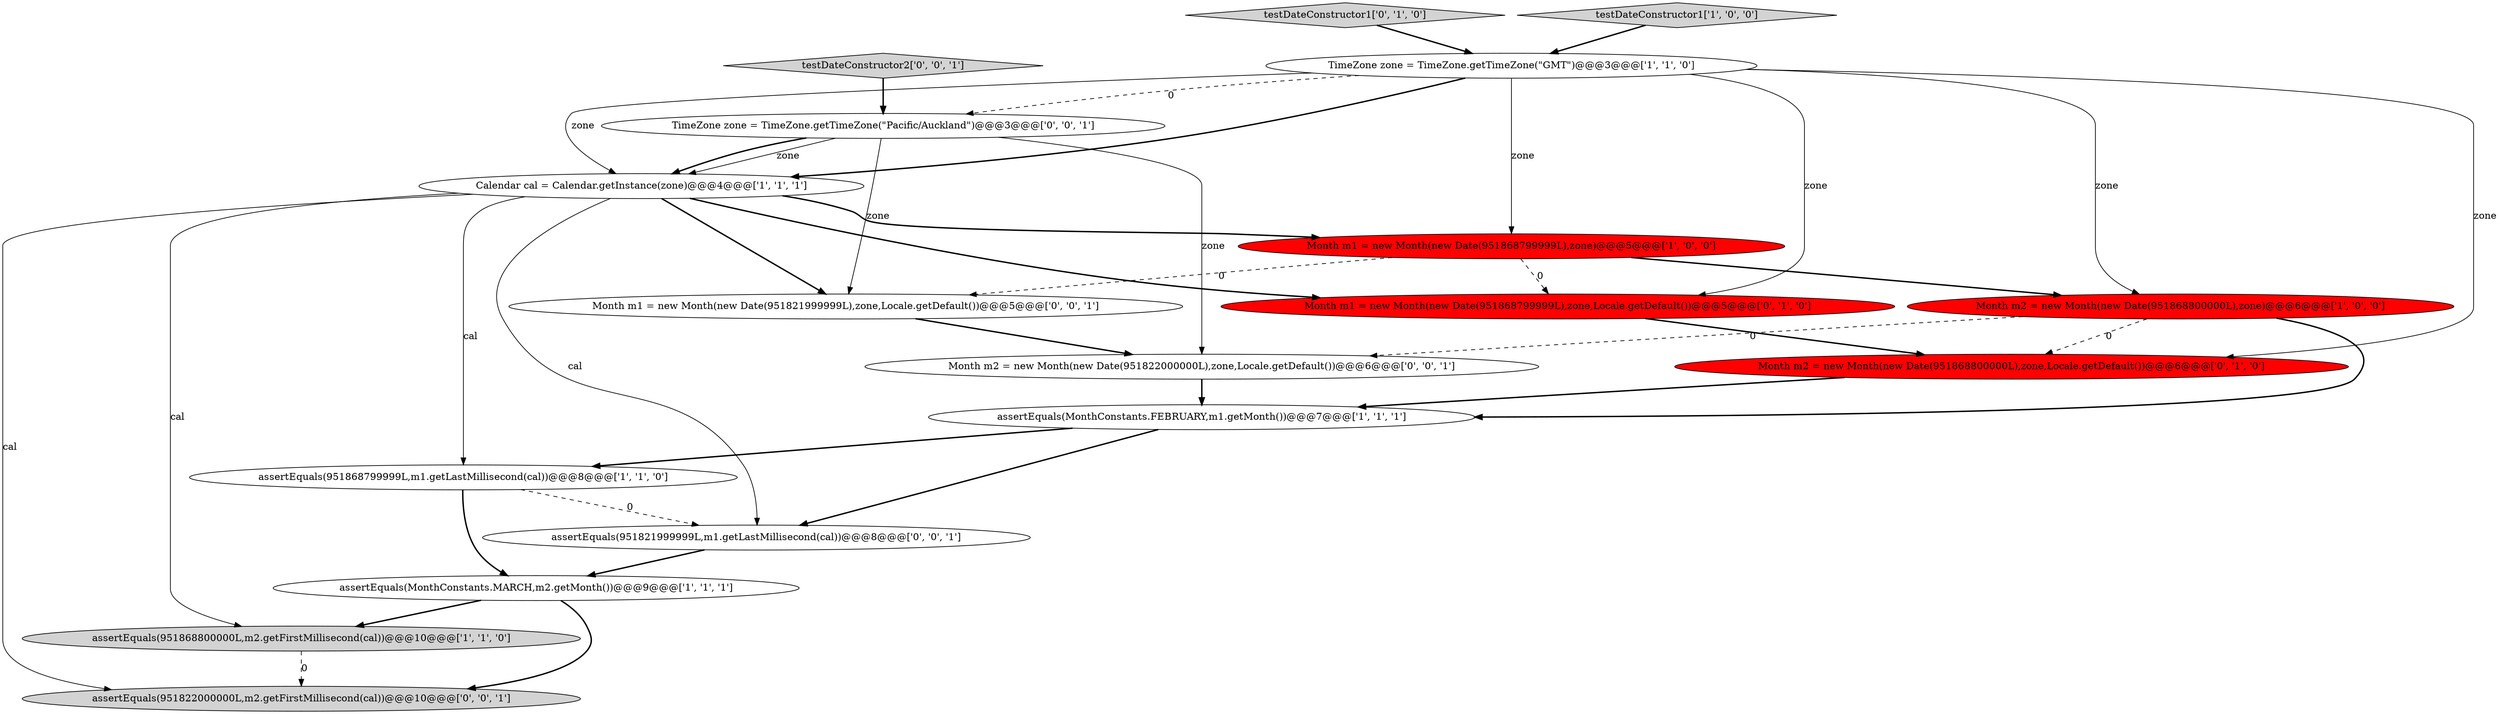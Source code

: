 digraph {
15 [style = filled, label = "testDateConstructor2['0', '0', '1']", fillcolor = lightgray, shape = diamond image = "AAA0AAABBB3BBB"];
5 [style = filled, label = "Month m2 = new Month(new Date(951868800000L),zone)@@@6@@@['1', '0', '0']", fillcolor = red, shape = ellipse image = "AAA1AAABBB1BBB"];
14 [style = filled, label = "Month m2 = new Month(new Date(951822000000L),zone,Locale.getDefault())@@@6@@@['0', '0', '1']", fillcolor = white, shape = ellipse image = "AAA0AAABBB3BBB"];
4 [style = filled, label = "assertEquals(951868799999L,m1.getLastMillisecond(cal))@@@8@@@['1', '1', '0']", fillcolor = white, shape = ellipse image = "AAA0AAABBB1BBB"];
16 [style = filled, label = "assertEquals(951822000000L,m2.getFirstMillisecond(cal))@@@10@@@['0', '0', '1']", fillcolor = lightgray, shape = ellipse image = "AAA0AAABBB3BBB"];
9 [style = filled, label = "Month m2 = new Month(new Date(951868800000L),zone,Locale.getDefault())@@@6@@@['0', '1', '0']", fillcolor = red, shape = ellipse image = "AAA1AAABBB2BBB"];
10 [style = filled, label = "testDateConstructor1['0', '1', '0']", fillcolor = lightgray, shape = diamond image = "AAA0AAABBB2BBB"];
1 [style = filled, label = "assertEquals(951868800000L,m2.getFirstMillisecond(cal))@@@10@@@['1', '1', '0']", fillcolor = lightgray, shape = ellipse image = "AAA0AAABBB1BBB"];
2 [style = filled, label = "Calendar cal = Calendar.getInstance(zone)@@@4@@@['1', '1', '1']", fillcolor = white, shape = ellipse image = "AAA0AAABBB1BBB"];
6 [style = filled, label = "assertEquals(MonthConstants.MARCH,m2.getMonth())@@@9@@@['1', '1', '1']", fillcolor = white, shape = ellipse image = "AAA0AAABBB1BBB"];
11 [style = filled, label = "Month m1 = new Month(new Date(951868799999L),zone,Locale.getDefault())@@@5@@@['0', '1', '0']", fillcolor = red, shape = ellipse image = "AAA1AAABBB2BBB"];
12 [style = filled, label = "assertEquals(951821999999L,m1.getLastMillisecond(cal))@@@8@@@['0', '0', '1']", fillcolor = white, shape = ellipse image = "AAA0AAABBB3BBB"];
7 [style = filled, label = "assertEquals(MonthConstants.FEBRUARY,m1.getMonth())@@@7@@@['1', '1', '1']", fillcolor = white, shape = ellipse image = "AAA0AAABBB1BBB"];
13 [style = filled, label = "TimeZone zone = TimeZone.getTimeZone(\"Pacific/Auckland\")@@@3@@@['0', '0', '1']", fillcolor = white, shape = ellipse image = "AAA0AAABBB3BBB"];
17 [style = filled, label = "Month m1 = new Month(new Date(951821999999L),zone,Locale.getDefault())@@@5@@@['0', '0', '1']", fillcolor = white, shape = ellipse image = "AAA0AAABBB3BBB"];
0 [style = filled, label = "TimeZone zone = TimeZone.getTimeZone(\"GMT\")@@@3@@@['1', '1', '0']", fillcolor = white, shape = ellipse image = "AAA0AAABBB1BBB"];
8 [style = filled, label = "testDateConstructor1['1', '0', '0']", fillcolor = lightgray, shape = diamond image = "AAA0AAABBB1BBB"];
3 [style = filled, label = "Month m1 = new Month(new Date(951868799999L),zone)@@@5@@@['1', '0', '0']", fillcolor = red, shape = ellipse image = "AAA1AAABBB1BBB"];
2->17 [style = bold, label=""];
2->1 [style = solid, label="cal"];
13->2 [style = solid, label="zone"];
0->9 [style = solid, label="zone"];
15->13 [style = bold, label=""];
0->11 [style = solid, label="zone"];
3->17 [style = dashed, label="0"];
5->14 [style = dashed, label="0"];
4->6 [style = bold, label=""];
7->12 [style = bold, label=""];
2->3 [style = bold, label=""];
0->2 [style = bold, label=""];
13->14 [style = solid, label="zone"];
5->9 [style = dashed, label="0"];
2->4 [style = solid, label="cal"];
7->4 [style = bold, label=""];
9->7 [style = bold, label=""];
11->9 [style = bold, label=""];
12->6 [style = bold, label=""];
4->12 [style = dashed, label="0"];
14->7 [style = bold, label=""];
2->12 [style = solid, label="cal"];
0->3 [style = solid, label="zone"];
8->0 [style = bold, label=""];
6->1 [style = bold, label=""];
3->5 [style = bold, label=""];
0->2 [style = solid, label="zone"];
2->16 [style = solid, label="cal"];
17->14 [style = bold, label=""];
6->16 [style = bold, label=""];
1->16 [style = dashed, label="0"];
13->17 [style = solid, label="zone"];
10->0 [style = bold, label=""];
0->13 [style = dashed, label="0"];
5->7 [style = bold, label=""];
0->5 [style = solid, label="zone"];
2->11 [style = bold, label=""];
3->11 [style = dashed, label="0"];
13->2 [style = bold, label=""];
}
